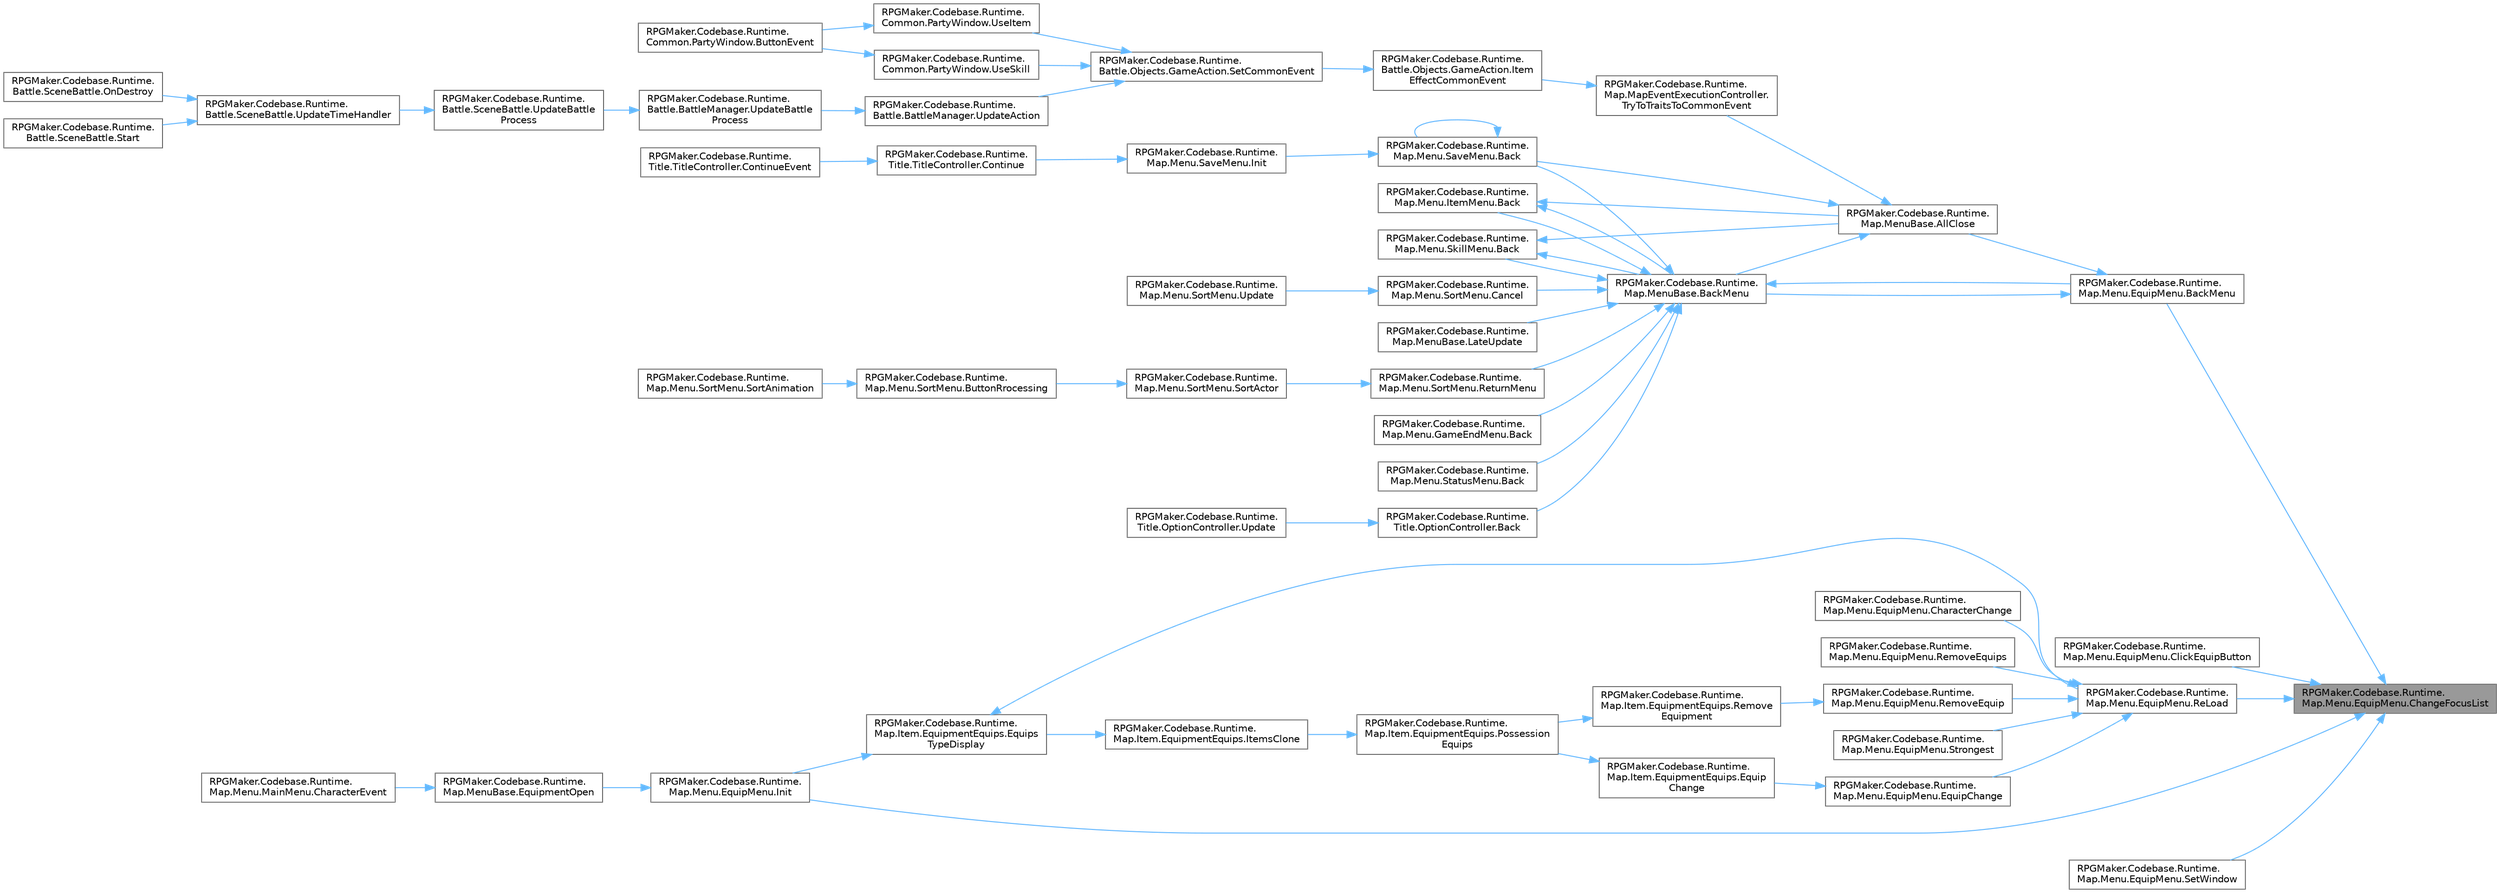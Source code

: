 digraph "RPGMaker.Codebase.Runtime.Map.Menu.EquipMenu.ChangeFocusList"
{
 // LATEX_PDF_SIZE
  bgcolor="transparent";
  edge [fontname=Helvetica,fontsize=10,labelfontname=Helvetica,labelfontsize=10];
  node [fontname=Helvetica,fontsize=10,shape=box,height=0.2,width=0.4];
  rankdir="RL";
  Node1 [id="Node000001",label="RPGMaker.Codebase.Runtime.\lMap.Menu.EquipMenu.ChangeFocusList",height=0.2,width=0.4,color="gray40", fillcolor="grey60", style="filled", fontcolor="black",tooltip="リストのフォーカス制御"];
  Node1 -> Node2 [id="edge1_Node000001_Node000002",dir="back",color="steelblue1",style="solid",tooltip=" "];
  Node2 [id="Node000002",label="RPGMaker.Codebase.Runtime.\lMap.Menu.EquipMenu.BackMenu",height=0.2,width=0.4,color="grey40", fillcolor="white", style="filled",URL="$db/d72/class_r_p_g_maker_1_1_codebase_1_1_runtime_1_1_map_1_1_menu_1_1_equip_menu.html#ac19804e5b74b2636ff3f6b59d5fc0c8f",tooltip="戻る処理"];
  Node2 -> Node3 [id="edge2_Node000002_Node000003",dir="back",color="steelblue1",style="solid",tooltip=" "];
  Node3 [id="Node000003",label="RPGMaker.Codebase.Runtime.\lMap.MenuBase.AllClose",height=0.2,width=0.4,color="grey40", fillcolor="white", style="filled",URL="$d4/d87/class_r_p_g_maker_1_1_codebase_1_1_runtime_1_1_map_1_1_menu_base.html#a06f193d8cc6ab88f3eaa740f98d48204",tooltip="メニューを全て閉じる"];
  Node3 -> Node4 [id="edge3_Node000003_Node000004",dir="back",color="steelblue1",style="solid",tooltip=" "];
  Node4 [id="Node000004",label="RPGMaker.Codebase.Runtime.\lMap.Menu.SaveMenu.Back",height=0.2,width=0.4,color="grey40", fillcolor="white", style="filled",URL="$dc/dd1/class_r_p_g_maker_1_1_codebase_1_1_runtime_1_1_map_1_1_menu_1_1_save_menu.html#a1962552cdeef232f3edeac24163415db",tooltip=" "];
  Node4 -> Node4 [id="edge4_Node000004_Node000004",dir="back",color="steelblue1",style="solid",tooltip=" "];
  Node4 -> Node5 [id="edge5_Node000004_Node000005",dir="back",color="steelblue1",style="solid",tooltip=" "];
  Node5 [id="Node000005",label="RPGMaker.Codebase.Runtime.\lMap.Menu.SaveMenu.Init",height=0.2,width=0.4,color="grey40", fillcolor="white", style="filled",URL="$dc/dd1/class_r_p_g_maker_1_1_codebase_1_1_runtime_1_1_map_1_1_menu_1_1_save_menu.html#a2750d05aca07b04211daaa900c164d58",tooltip=" "];
  Node5 -> Node6 [id="edge6_Node000005_Node000006",dir="back",color="steelblue1",style="solid",tooltip=" "];
  Node6 [id="Node000006",label="RPGMaker.Codebase.Runtime.\lTitle.TitleController.Continue",height=0.2,width=0.4,color="grey40", fillcolor="white", style="filled",URL="$df/d94/class_r_p_g_maker_1_1_codebase_1_1_runtime_1_1_title_1_1_title_controller.html#a718c7dc01963e22713b0af685e67e28d",tooltip="セーブ画面を開く。ロード可能なセーブデータが無い場合はブザーを鳴らす。"];
  Node6 -> Node7 [id="edge7_Node000006_Node000007",dir="back",color="steelblue1",style="solid",tooltip=" "];
  Node7 [id="Node000007",label="RPGMaker.Codebase.Runtime.\lTitle.TitleController.ContinueEvent",height=0.2,width=0.4,color="grey40", fillcolor="white", style="filled",URL="$df/d94/class_r_p_g_maker_1_1_codebase_1_1_runtime_1_1_title_1_1_title_controller.html#a888d1cf5956bfdc0564890efcbdb0929",tooltip="コンテニュー"];
  Node3 -> Node8 [id="edge8_Node000003_Node000008",dir="back",color="steelblue1",style="solid",tooltip=" "];
  Node8 [id="Node000008",label="RPGMaker.Codebase.Runtime.\lMap.MenuBase.BackMenu",height=0.2,width=0.4,color="grey40", fillcolor="white", style="filled",URL="$d4/d87/class_r_p_g_maker_1_1_codebase_1_1_runtime_1_1_map_1_1_menu_base.html#a75d4c40d6674b4574d843d94b935e33c",tooltip="各メニューの戻る操作を行う"];
  Node8 -> Node9 [id="edge9_Node000008_Node000009",dir="back",color="steelblue1",style="solid",tooltip=" "];
  Node9 [id="Node000009",label="RPGMaker.Codebase.Runtime.\lMap.Menu.GameEndMenu.Back",height=0.2,width=0.4,color="grey40", fillcolor="white", style="filled",URL="$d3/d25/class_r_p_g_maker_1_1_codebase_1_1_runtime_1_1_map_1_1_menu_1_1_game_end_menu.html#a0d1f3a098121ddb63b9b8fcb3dadc7ab",tooltip=" "];
  Node8 -> Node10 [id="edge10_Node000008_Node000010",dir="back",color="steelblue1",style="solid",tooltip=" "];
  Node10 [id="Node000010",label="RPGMaker.Codebase.Runtime.\lMap.Menu.ItemMenu.Back",height=0.2,width=0.4,color="grey40", fillcolor="white", style="filled",URL="$d3/d77/class_r_p_g_maker_1_1_codebase_1_1_runtime_1_1_map_1_1_menu_1_1_item_menu.html#aecedbab1a1aef471318c99fc217a2849",tooltip="戻る処理"];
  Node10 -> Node3 [id="edge11_Node000010_Node000003",dir="back",color="steelblue1",style="solid",tooltip=" "];
  Node10 -> Node8 [id="edge12_Node000010_Node000008",dir="back",color="steelblue1",style="solid",tooltip=" "];
  Node8 -> Node4 [id="edge13_Node000008_Node000004",dir="back",color="steelblue1",style="solid",tooltip=" "];
  Node8 -> Node11 [id="edge14_Node000008_Node000011",dir="back",color="steelblue1",style="solid",tooltip=" "];
  Node11 [id="Node000011",label="RPGMaker.Codebase.Runtime.\lMap.Menu.SkillMenu.Back",height=0.2,width=0.4,color="grey40", fillcolor="white", style="filled",URL="$db/d40/class_r_p_g_maker_1_1_codebase_1_1_runtime_1_1_map_1_1_menu_1_1_skill_menu.html#a8aab5055cccf673866deeaa1d0d414e1",tooltip="戻る操作"];
  Node11 -> Node3 [id="edge15_Node000011_Node000003",dir="back",color="steelblue1",style="solid",tooltip=" "];
  Node11 -> Node8 [id="edge16_Node000011_Node000008",dir="back",color="steelblue1",style="solid",tooltip=" "];
  Node8 -> Node12 [id="edge17_Node000008_Node000012",dir="back",color="steelblue1",style="solid",tooltip=" "];
  Node12 [id="Node000012",label="RPGMaker.Codebase.Runtime.\lMap.Menu.StatusMenu.Back",height=0.2,width=0.4,color="grey40", fillcolor="white", style="filled",URL="$d9/d44/class_r_p_g_maker_1_1_codebase_1_1_runtime_1_1_map_1_1_menu_1_1_status_menu.html#a6d883b18a7fc16657d41fa5f541fbf32",tooltip=" "];
  Node8 -> Node13 [id="edge18_Node000008_Node000013",dir="back",color="steelblue1",style="solid",tooltip=" "];
  Node13 [id="Node000013",label="RPGMaker.Codebase.Runtime.\lTitle.OptionController.Back",height=0.2,width=0.4,color="grey40", fillcolor="white", style="filled",URL="$d4/d14/class_r_p_g_maker_1_1_codebase_1_1_runtime_1_1_title_1_1_option_controller.html#af7ea8e4de87f5483700bd4a1239a5717",tooltip="戻る処理"];
  Node13 -> Node14 [id="edge19_Node000013_Node000014",dir="back",color="steelblue1",style="solid",tooltip=" "];
  Node14 [id="Node000014",label="RPGMaker.Codebase.Runtime.\lTitle.OptionController.Update",height=0.2,width=0.4,color="grey40", fillcolor="white", style="filled",URL="$d4/d14/class_r_p_g_maker_1_1_codebase_1_1_runtime_1_1_title_1_1_option_controller.html#aa38f244bb3755f07025b41827f2e26df",tooltip=" "];
  Node8 -> Node2 [id="edge20_Node000008_Node000002",dir="back",color="steelblue1",style="solid",tooltip=" "];
  Node8 -> Node15 [id="edge21_Node000008_Node000015",dir="back",color="steelblue1",style="solid",tooltip=" "];
  Node15 [id="Node000015",label="RPGMaker.Codebase.Runtime.\lMap.Menu.SortMenu.Cancel",height=0.2,width=0.4,color="grey40", fillcolor="white", style="filled",URL="$d0/d73/class_r_p_g_maker_1_1_codebase_1_1_runtime_1_1_map_1_1_menu_1_1_sort_menu.html#a6031d2e52e2069c2256a8eb786a41b71",tooltip=" "];
  Node15 -> Node16 [id="edge22_Node000015_Node000016",dir="back",color="steelblue1",style="solid",tooltip=" "];
  Node16 [id="Node000016",label="RPGMaker.Codebase.Runtime.\lMap.Menu.SortMenu.Update",height=0.2,width=0.4,color="grey40", fillcolor="white", style="filled",URL="$d0/d73/class_r_p_g_maker_1_1_codebase_1_1_runtime_1_1_map_1_1_menu_1_1_sort_menu.html#af0b618853cdcfb1cc36c61b2c9c2e21f",tooltip=" "];
  Node8 -> Node17 [id="edge23_Node000008_Node000017",dir="back",color="steelblue1",style="solid",tooltip=" "];
  Node17 [id="Node000017",label="RPGMaker.Codebase.Runtime.\lMap.MenuBase.LateUpdate",height=0.2,width=0.4,color="grey40", fillcolor="white", style="filled",URL="$d4/d87/class_r_p_g_maker_1_1_codebase_1_1_runtime_1_1_map_1_1_menu_base.html#a20cf76123ea64b387c1344993f99b0ec",tooltip="Update処理"];
  Node8 -> Node18 [id="edge24_Node000008_Node000018",dir="back",color="steelblue1",style="solid",tooltip=" "];
  Node18 [id="Node000018",label="RPGMaker.Codebase.Runtime.\lMap.Menu.SortMenu.ReturnMenu",height=0.2,width=0.4,color="grey40", fillcolor="white", style="filled",URL="$d0/d73/class_r_p_g_maker_1_1_codebase_1_1_runtime_1_1_map_1_1_menu_1_1_sort_menu.html#a2fc5874832915517a434a9b5e2ffc075",tooltip=" "];
  Node18 -> Node19 [id="edge25_Node000018_Node000019",dir="back",color="steelblue1",style="solid",tooltip=" "];
  Node19 [id="Node000019",label="RPGMaker.Codebase.Runtime.\lMap.Menu.SortMenu.SortActor",height=0.2,width=0.4,color="grey40", fillcolor="white", style="filled",URL="$d0/d73/class_r_p_g_maker_1_1_codebase_1_1_runtime_1_1_map_1_1_menu_1_1_sort_menu.html#ac4c0412774aebe82cce6aceaf84414f9",tooltip=" "];
  Node19 -> Node20 [id="edge26_Node000019_Node000020",dir="back",color="steelblue1",style="solid",tooltip=" "];
  Node20 [id="Node000020",label="RPGMaker.Codebase.Runtime.\lMap.Menu.SortMenu.ButtonRrocessing",height=0.2,width=0.4,color="grey40", fillcolor="white", style="filled",URL="$d0/d73/class_r_p_g_maker_1_1_codebase_1_1_runtime_1_1_map_1_1_menu_1_1_sort_menu.html#a529f27355941505614db3111bc587ced",tooltip=" "];
  Node20 -> Node21 [id="edge27_Node000020_Node000021",dir="back",color="steelblue1",style="solid",tooltip=" "];
  Node21 [id="Node000021",label="RPGMaker.Codebase.Runtime.\lMap.Menu.SortMenu.SortAnimation",height=0.2,width=0.4,color="grey40", fillcolor="white", style="filled",URL="$d0/d73/class_r_p_g_maker_1_1_codebase_1_1_runtime_1_1_map_1_1_menu_1_1_sort_menu.html#aeb43733379818319e3c10900c4a50502",tooltip=" "];
  Node3 -> Node22 [id="edge28_Node000003_Node000022",dir="back",color="steelblue1",style="solid",tooltip=" "];
  Node22 [id="Node000022",label="RPGMaker.Codebase.Runtime.\lMap.MapEventExecutionController.\lTryToTraitsToCommonEvent",height=0.2,width=0.4,color="grey40", fillcolor="white", style="filled",URL="$db/d6c/class_r_p_g_maker_1_1_codebase_1_1_runtime_1_1_map_1_1_map_event_execution_controller.html#a2d3d5a99334df4144df89340990fd7d8",tooltip="スキルやアイテムに使用効果でコモンイベントが付与された場合に実行する"];
  Node22 -> Node23 [id="edge29_Node000022_Node000023",dir="back",color="steelblue1",style="solid",tooltip=" "];
  Node23 [id="Node000023",label="RPGMaker.Codebase.Runtime.\lBattle.Objects.GameAction.Item\lEffectCommonEvent",height=0.2,width=0.4,color="grey40", fillcolor="white", style="filled",URL="$db/d00/class_r_p_g_maker_1_1_codebase_1_1_runtime_1_1_battle_1_1_objects_1_1_game_action.html#afd5fe4791ecb39ce9ba7a9829d2e89f1",tooltip="😁 指定対象に[コモンイベント]の[使用効果]を加える"];
  Node23 -> Node24 [id="edge30_Node000023_Node000024",dir="back",color="steelblue1",style="solid",tooltip=" "];
  Node24 [id="Node000024",label="RPGMaker.Codebase.Runtime.\lBattle.Objects.GameAction.SetCommonEvent",height=0.2,width=0.4,color="grey40", fillcolor="white", style="filled",URL="$db/d00/class_r_p_g_maker_1_1_codebase_1_1_runtime_1_1_battle_1_1_objects_1_1_game_action.html#a8586f2f58bcb66360e1b9d7e4572a79f",tooltip="😁 コモンイベントが設定されている場合に、コモンイベントをキューに溜める"];
  Node24 -> Node25 [id="edge31_Node000024_Node000025",dir="back",color="steelblue1",style="solid",tooltip=" "];
  Node25 [id="Node000025",label="RPGMaker.Codebase.Runtime.\lBattle.BattleManager.UpdateAction",height=0.2,width=0.4,color="grey40", fillcolor="white", style="filled",URL="$d3/d0c/class_r_p_g_maker_1_1_codebase_1_1_runtime_1_1_battle_1_1_battle_manager.html#af7129ab117a856eab46ea50ad5054bb7",tooltip="😁 アクションのアップデート"];
  Node25 -> Node26 [id="edge32_Node000025_Node000026",dir="back",color="steelblue1",style="solid",tooltip=" "];
  Node26 [id="Node000026",label="RPGMaker.Codebase.Runtime.\lBattle.BattleManager.UpdateBattle\lProcess",height=0.2,width=0.4,color="grey40", fillcolor="white", style="filled",URL="$d3/d0c/class_r_p_g_maker_1_1_codebase_1_1_runtime_1_1_battle_1_1_battle_manager.html#ab1b1a217800bdf216e587050b9916a08",tooltip="😁 Update処理"];
  Node26 -> Node27 [id="edge33_Node000026_Node000027",dir="back",color="steelblue1",style="solid",tooltip=" "];
  Node27 [id="Node000027",label="RPGMaker.Codebase.Runtime.\lBattle.SceneBattle.UpdateBattle\lProcess",height=0.2,width=0.4,color="grey40", fillcolor="white", style="filled",URL="$dd/d83/class_r_p_g_maker_1_1_codebase_1_1_runtime_1_1_battle_1_1_scene_battle.html#a1f31a5ebcfb8ed4ad9bb74914a71a113",tooltip="😁 戦闘段階のアップデート"];
  Node27 -> Node28 [id="edge34_Node000027_Node000028",dir="back",color="steelblue1",style="solid",tooltip=" "];
  Node28 [id="Node000028",label="RPGMaker.Codebase.Runtime.\lBattle.SceneBattle.UpdateTimeHandler",height=0.2,width=0.4,color="grey40", fillcolor="white", style="filled",URL="$dd/d83/class_r_p_g_maker_1_1_codebase_1_1_runtime_1_1_battle_1_1_scene_battle.html#ae66aece195b0814c37fae654108f21ba",tooltip="😁 Update処理"];
  Node28 -> Node29 [id="edge35_Node000028_Node000029",dir="back",color="steelblue1",style="solid",tooltip=" "];
  Node29 [id="Node000029",label="RPGMaker.Codebase.Runtime.\lBattle.SceneBattle.OnDestroy",height=0.2,width=0.4,color="grey40", fillcolor="white", style="filled",URL="$dd/d83/class_r_p_g_maker_1_1_codebase_1_1_runtime_1_1_battle_1_1_scene_battle.html#a9231e45c15cb86d90ea7850734f317e8",tooltip="😁 破棄処理"];
  Node28 -> Node30 [id="edge36_Node000028_Node000030",dir="back",color="steelblue1",style="solid",tooltip=" "];
  Node30 [id="Node000030",label="RPGMaker.Codebase.Runtime.\lBattle.SceneBattle.Start",height=0.2,width=0.4,color="grey40", fillcolor="white", style="filled",URL="$dd/d83/class_r_p_g_maker_1_1_codebase_1_1_runtime_1_1_battle_1_1_scene_battle.html#a52668ac9e236a1452c2290bae1331f7d",tooltip="😁 シーンの開始"];
  Node24 -> Node31 [id="edge37_Node000024_Node000031",dir="back",color="steelblue1",style="solid",tooltip=" "];
  Node31 [id="Node000031",label="RPGMaker.Codebase.Runtime.\lCommon.PartyWindow.UseItem",height=0.2,width=0.4,color="grey40", fillcolor="white", style="filled",URL="$d6/d78/class_r_p_g_maker_1_1_codebase_1_1_runtime_1_1_common_1_1_party_window.html#a07ca3254629cf1e5b23eb5f99440448a",tooltip=" "];
  Node31 -> Node32 [id="edge38_Node000031_Node000032",dir="back",color="steelblue1",style="solid",tooltip=" "];
  Node32 [id="Node000032",label="RPGMaker.Codebase.Runtime.\lCommon.PartyWindow.ButtonEvent",height=0.2,width=0.4,color="grey40", fillcolor="white", style="filled",URL="$d6/d78/class_r_p_g_maker_1_1_codebase_1_1_runtime_1_1_common_1_1_party_window.html#aebabafbd7691c547f03f640b87cb4e6b",tooltip=" "];
  Node24 -> Node33 [id="edge39_Node000024_Node000033",dir="back",color="steelblue1",style="solid",tooltip=" "];
  Node33 [id="Node000033",label="RPGMaker.Codebase.Runtime.\lCommon.PartyWindow.UseSkill",height=0.2,width=0.4,color="grey40", fillcolor="white", style="filled",URL="$d6/d78/class_r_p_g_maker_1_1_codebase_1_1_runtime_1_1_common_1_1_party_window.html#a81d2268540bc389c7fd9e6719d7584c1",tooltip="スキル使用処理"];
  Node33 -> Node32 [id="edge40_Node000033_Node000032",dir="back",color="steelblue1",style="solid",tooltip=" "];
  Node2 -> Node8 [id="edge41_Node000002_Node000008",dir="back",color="steelblue1",style="solid",tooltip=" "];
  Node1 -> Node34 [id="edge42_Node000001_Node000034",dir="back",color="steelblue1",style="solid",tooltip=" "];
  Node34 [id="Node000034",label="RPGMaker.Codebase.Runtime.\lMap.Menu.EquipMenu.ClickEquipButton",height=0.2,width=0.4,color="grey40", fillcolor="white", style="filled",URL="$db/d72/class_r_p_g_maker_1_1_codebase_1_1_runtime_1_1_map_1_1_menu_1_1_equip_menu.html#a972f90d45a743dc2386cb230c7afb384",tooltip="装備ボタンのクリック処理"];
  Node1 -> Node35 [id="edge43_Node000001_Node000035",dir="back",color="steelblue1",style="solid",tooltip=" "];
  Node35 [id="Node000035",label="RPGMaker.Codebase.Runtime.\lMap.Menu.EquipMenu.Init",height=0.2,width=0.4,color="grey40", fillcolor="white", style="filled",URL="$db/d72/class_r_p_g_maker_1_1_codebase_1_1_runtime_1_1_map_1_1_menu_1_1_equip_menu.html#abafec292411542be0ec17c1983f32855",tooltip="初期化処理"];
  Node35 -> Node36 [id="edge44_Node000035_Node000036",dir="back",color="steelblue1",style="solid",tooltip=" "];
  Node36 [id="Node000036",label="RPGMaker.Codebase.Runtime.\lMap.MenuBase.EquipmentOpen",height=0.2,width=0.4,color="grey40", fillcolor="white", style="filled",URL="$d4/d87/class_r_p_g_maker_1_1_codebase_1_1_runtime_1_1_map_1_1_menu_base.html#af70a37f135e339e952803ae2c4fa4c0b",tooltip="装備を表示する"];
  Node36 -> Node37 [id="edge45_Node000036_Node000037",dir="back",color="steelblue1",style="solid",tooltip=" "];
  Node37 [id="Node000037",label="RPGMaker.Codebase.Runtime.\lMap.Menu.MainMenu.CharacterEvent",height=0.2,width=0.4,color="grey40", fillcolor="white", style="filled",URL="$d7/d96/class_r_p_g_maker_1_1_codebase_1_1_runtime_1_1_map_1_1_menu_1_1_main_menu.html#a23668f035a31371017a48d24d7d4d1fa",tooltip="アクター選択時処理"];
  Node1 -> Node38 [id="edge46_Node000001_Node000038",dir="back",color="steelblue1",style="solid",tooltip=" "];
  Node38 [id="Node000038",label="RPGMaker.Codebase.Runtime.\lMap.Menu.EquipMenu.ReLoad",height=0.2,width=0.4,color="grey40", fillcolor="white", style="filled",URL="$db/d72/class_r_p_g_maker_1_1_codebase_1_1_runtime_1_1_map_1_1_menu_1_1_equip_menu.html#a2426869f9fc5546c2bfdab246c83b018",tooltip="画面のリロードを行う"];
  Node38 -> Node39 [id="edge47_Node000038_Node000039",dir="back",color="steelblue1",style="solid",tooltip=" "];
  Node39 [id="Node000039",label="RPGMaker.Codebase.Runtime.\lMap.Menu.EquipMenu.CharacterChange",height=0.2,width=0.4,color="grey40", fillcolor="white", style="filled",URL="$db/d72/class_r_p_g_maker_1_1_codebase_1_1_runtime_1_1_map_1_1_menu_1_1_equip_menu.html#a9443e12abd3bcc13ec6b0a3c602a775b",tooltip="キャラクターIDの制御"];
  Node38 -> Node40 [id="edge48_Node000038_Node000040",dir="back",color="steelblue1",style="solid",tooltip=" "];
  Node40 [id="Node000040",label="RPGMaker.Codebase.Runtime.\lMap.Menu.EquipMenu.EquipChange",height=0.2,width=0.4,color="grey40", fillcolor="white", style="filled",URL="$db/d72/class_r_p_g_maker_1_1_codebase_1_1_runtime_1_1_map_1_1_menu_1_1_equip_menu.html#a28ca0fb58be7f01d4505c023c580d8d1",tooltip="装備変更"];
  Node40 -> Node41 [id="edge49_Node000040_Node000041",dir="back",color="steelblue1",style="solid",tooltip=" "];
  Node41 [id="Node000041",label="RPGMaker.Codebase.Runtime.\lMap.Item.EquipmentEquips.Equip\lChange",height=0.2,width=0.4,color="grey40", fillcolor="white", style="filled",URL="$d3/ddf/class_r_p_g_maker_1_1_codebase_1_1_runtime_1_1_map_1_1_item_1_1_equipment_equips.html#ac80e7e31cf0994440a1ae885e8c83c5c",tooltip="武器防具装備の変更時処理"];
  Node41 -> Node42 [id="edge50_Node000041_Node000042",dir="back",color="steelblue1",style="solid",tooltip=" "];
  Node42 [id="Node000042",label="RPGMaker.Codebase.Runtime.\lMap.Item.EquipmentEquips.Possession\lEquips",height=0.2,width=0.4,color="grey40", fillcolor="white", style="filled",URL="$d3/ddf/class_r_p_g_maker_1_1_codebase_1_1_runtime_1_1_map_1_1_item_1_1_equipment_equips.html#a7ba5c66d13f89cb510ce104d40fb776d",tooltip="武器防具変更時にアイテムの一覧を表示する"];
  Node42 -> Node43 [id="edge51_Node000042_Node000043",dir="back",color="steelblue1",style="solid",tooltip=" "];
  Node43 [id="Node000043",label="RPGMaker.Codebase.Runtime.\lMap.Item.EquipmentEquips.ItemsClone",height=0.2,width=0.4,color="grey40", fillcolor="white", style="filled",URL="$d3/ddf/class_r_p_g_maker_1_1_codebase_1_1_runtime_1_1_map_1_1_item_1_1_equipment_equips.html#a459969da5338449c0b9cb4707286cde0",tooltip="現在装備中のアイテム表示"];
  Node43 -> Node44 [id="edge52_Node000043_Node000044",dir="back",color="steelblue1",style="solid",tooltip=" "];
  Node44 [id="Node000044",label="RPGMaker.Codebase.Runtime.\lMap.Item.EquipmentEquips.Equips\lTypeDisplay",height=0.2,width=0.4,color="grey40", fillcolor="white", style="filled",URL="$d3/ddf/class_r_p_g_maker_1_1_codebase_1_1_runtime_1_1_map_1_1_item_1_1_equipment_equips.html#a638dfea65930eb34c5aa1f3e1d424a0f",tooltip="現在の装備を表示"];
  Node44 -> Node35 [id="edge53_Node000044_Node000035",dir="back",color="steelblue1",style="solid",tooltip=" "];
  Node44 -> Node38 [id="edge54_Node000044_Node000038",dir="back",color="steelblue1",style="solid",tooltip=" "];
  Node38 -> Node45 [id="edge55_Node000038_Node000045",dir="back",color="steelblue1",style="solid",tooltip=" "];
  Node45 [id="Node000045",label="RPGMaker.Codebase.Runtime.\lMap.Menu.EquipMenu.RemoveEquip",height=0.2,width=0.4,color="grey40", fillcolor="white", style="filled",URL="$db/d72/class_r_p_g_maker_1_1_codebase_1_1_runtime_1_1_map_1_1_menu_1_1_equip_menu.html#a60a3cf7662efdace6a2d3dbf2906165d",tooltip="装備品を外す"];
  Node45 -> Node46 [id="edge56_Node000045_Node000046",dir="back",color="steelblue1",style="solid",tooltip=" "];
  Node46 [id="Node000046",label="RPGMaker.Codebase.Runtime.\lMap.Item.EquipmentEquips.Remove\lEquipment",height=0.2,width=0.4,color="grey40", fillcolor="white", style="filled",URL="$d3/ddf/class_r_p_g_maker_1_1_codebase_1_1_runtime_1_1_map_1_1_item_1_1_equipment_equips.html#a468c425af734456bd7a335289387609a",tooltip="装備を外す"];
  Node46 -> Node42 [id="edge57_Node000046_Node000042",dir="back",color="steelblue1",style="solid",tooltip=" "];
  Node38 -> Node47 [id="edge58_Node000038_Node000047",dir="back",color="steelblue1",style="solid",tooltip=" "];
  Node47 [id="Node000047",label="RPGMaker.Codebase.Runtime.\lMap.Menu.EquipMenu.RemoveEquips",height=0.2,width=0.4,color="grey40", fillcolor="white", style="filled",URL="$db/d72/class_r_p_g_maker_1_1_codebase_1_1_runtime_1_1_map_1_1_menu_1_1_equip_menu.html#a1af657e98fe9fcfb28784f294951d947",tooltip="装備品を全て外す"];
  Node38 -> Node48 [id="edge59_Node000038_Node000048",dir="back",color="steelblue1",style="solid",tooltip=" "];
  Node48 [id="Node000048",label="RPGMaker.Codebase.Runtime.\lMap.Menu.EquipMenu.Strongest",height=0.2,width=0.4,color="grey40", fillcolor="white", style="filled",URL="$db/d72/class_r_p_g_maker_1_1_codebase_1_1_runtime_1_1_map_1_1_menu_1_1_equip_menu.html#a344f1df56f52ea435eafb06d98205e1c",tooltip="最強装備を行う"];
  Node1 -> Node49 [id="edge60_Node000001_Node000049",dir="back",color="steelblue1",style="solid",tooltip=" "];
  Node49 [id="Node000049",label="RPGMaker.Codebase.Runtime.\lMap.Menu.EquipMenu.SetWindow",height=0.2,width=0.4,color="grey40", fillcolor="white", style="filled",URL="$db/d72/class_r_p_g_maker_1_1_codebase_1_1_runtime_1_1_map_1_1_menu_1_1_equip_menu.html#a8c8e6b0bde1c902513b4eed3dcfb9144",tooltip="Windowステータス設定"];
}
